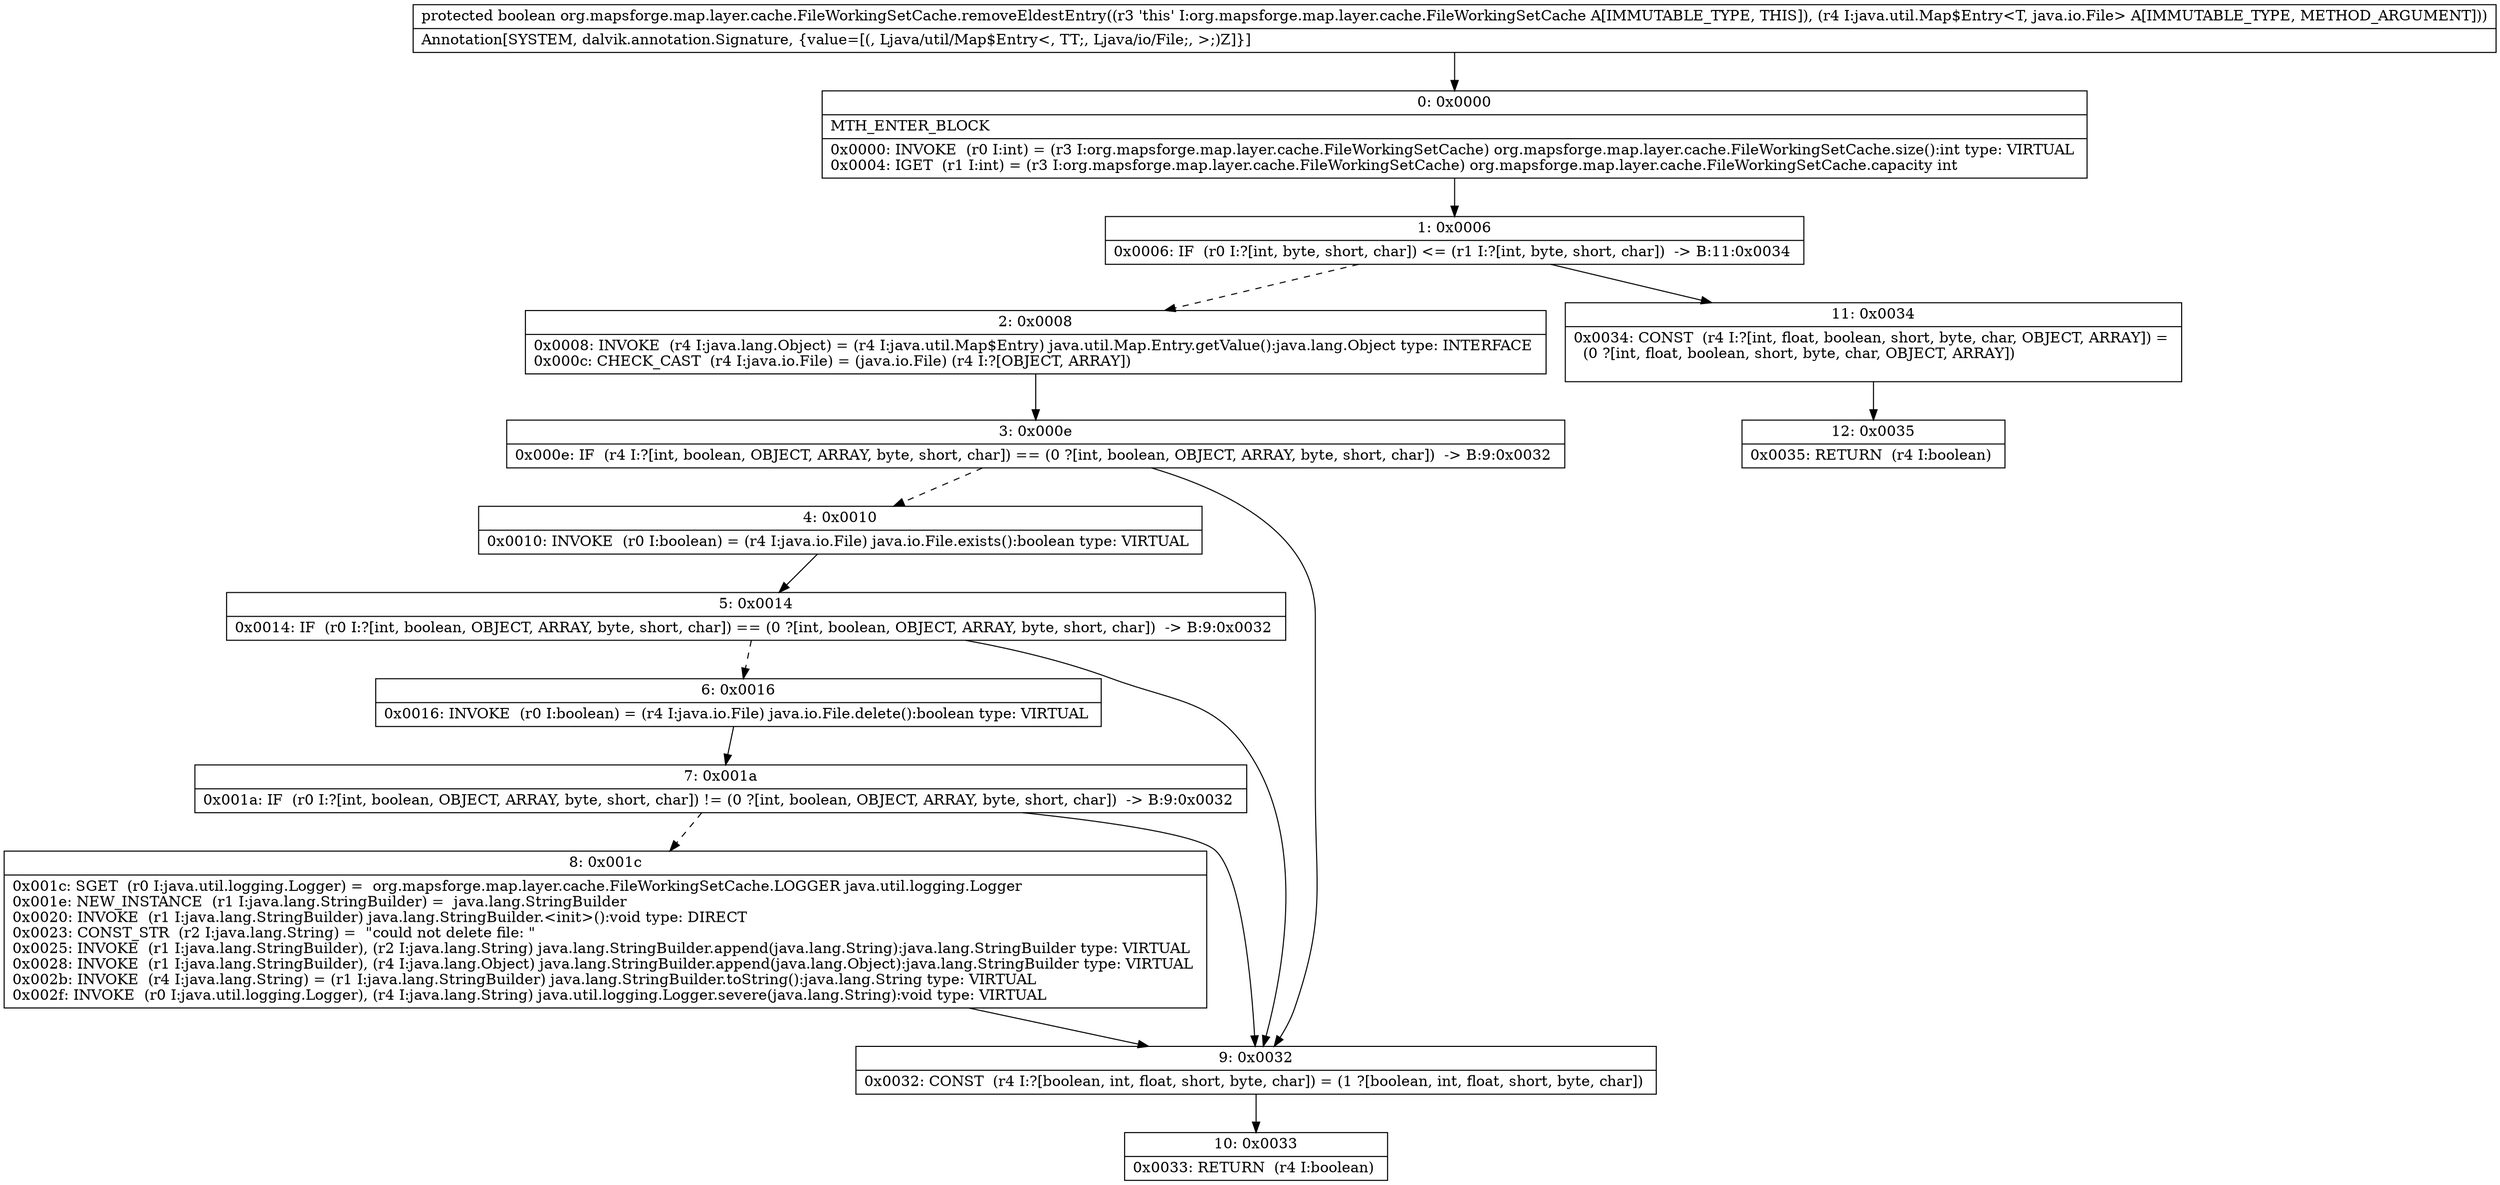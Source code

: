 digraph "CFG fororg.mapsforge.map.layer.cache.FileWorkingSetCache.removeEldestEntry(Ljava\/util\/Map$Entry;)Z" {
Node_0 [shape=record,label="{0\:\ 0x0000|MTH_ENTER_BLOCK\l|0x0000: INVOKE  (r0 I:int) = (r3 I:org.mapsforge.map.layer.cache.FileWorkingSetCache) org.mapsforge.map.layer.cache.FileWorkingSetCache.size():int type: VIRTUAL \l0x0004: IGET  (r1 I:int) = (r3 I:org.mapsforge.map.layer.cache.FileWorkingSetCache) org.mapsforge.map.layer.cache.FileWorkingSetCache.capacity int \l}"];
Node_1 [shape=record,label="{1\:\ 0x0006|0x0006: IF  (r0 I:?[int, byte, short, char]) \<= (r1 I:?[int, byte, short, char])  \-\> B:11:0x0034 \l}"];
Node_2 [shape=record,label="{2\:\ 0x0008|0x0008: INVOKE  (r4 I:java.lang.Object) = (r4 I:java.util.Map$Entry) java.util.Map.Entry.getValue():java.lang.Object type: INTERFACE \l0x000c: CHECK_CAST  (r4 I:java.io.File) = (java.io.File) (r4 I:?[OBJECT, ARRAY]) \l}"];
Node_3 [shape=record,label="{3\:\ 0x000e|0x000e: IF  (r4 I:?[int, boolean, OBJECT, ARRAY, byte, short, char]) == (0 ?[int, boolean, OBJECT, ARRAY, byte, short, char])  \-\> B:9:0x0032 \l}"];
Node_4 [shape=record,label="{4\:\ 0x0010|0x0010: INVOKE  (r0 I:boolean) = (r4 I:java.io.File) java.io.File.exists():boolean type: VIRTUAL \l}"];
Node_5 [shape=record,label="{5\:\ 0x0014|0x0014: IF  (r0 I:?[int, boolean, OBJECT, ARRAY, byte, short, char]) == (0 ?[int, boolean, OBJECT, ARRAY, byte, short, char])  \-\> B:9:0x0032 \l}"];
Node_6 [shape=record,label="{6\:\ 0x0016|0x0016: INVOKE  (r0 I:boolean) = (r4 I:java.io.File) java.io.File.delete():boolean type: VIRTUAL \l}"];
Node_7 [shape=record,label="{7\:\ 0x001a|0x001a: IF  (r0 I:?[int, boolean, OBJECT, ARRAY, byte, short, char]) != (0 ?[int, boolean, OBJECT, ARRAY, byte, short, char])  \-\> B:9:0x0032 \l}"];
Node_8 [shape=record,label="{8\:\ 0x001c|0x001c: SGET  (r0 I:java.util.logging.Logger) =  org.mapsforge.map.layer.cache.FileWorkingSetCache.LOGGER java.util.logging.Logger \l0x001e: NEW_INSTANCE  (r1 I:java.lang.StringBuilder) =  java.lang.StringBuilder \l0x0020: INVOKE  (r1 I:java.lang.StringBuilder) java.lang.StringBuilder.\<init\>():void type: DIRECT \l0x0023: CONST_STR  (r2 I:java.lang.String) =  \"could not delete file: \" \l0x0025: INVOKE  (r1 I:java.lang.StringBuilder), (r2 I:java.lang.String) java.lang.StringBuilder.append(java.lang.String):java.lang.StringBuilder type: VIRTUAL \l0x0028: INVOKE  (r1 I:java.lang.StringBuilder), (r4 I:java.lang.Object) java.lang.StringBuilder.append(java.lang.Object):java.lang.StringBuilder type: VIRTUAL \l0x002b: INVOKE  (r4 I:java.lang.String) = (r1 I:java.lang.StringBuilder) java.lang.StringBuilder.toString():java.lang.String type: VIRTUAL \l0x002f: INVOKE  (r0 I:java.util.logging.Logger), (r4 I:java.lang.String) java.util.logging.Logger.severe(java.lang.String):void type: VIRTUAL \l}"];
Node_9 [shape=record,label="{9\:\ 0x0032|0x0032: CONST  (r4 I:?[boolean, int, float, short, byte, char]) = (1 ?[boolean, int, float, short, byte, char]) \l}"];
Node_10 [shape=record,label="{10\:\ 0x0033|0x0033: RETURN  (r4 I:boolean) \l}"];
Node_11 [shape=record,label="{11\:\ 0x0034|0x0034: CONST  (r4 I:?[int, float, boolean, short, byte, char, OBJECT, ARRAY]) = \l  (0 ?[int, float, boolean, short, byte, char, OBJECT, ARRAY])\l \l}"];
Node_12 [shape=record,label="{12\:\ 0x0035|0x0035: RETURN  (r4 I:boolean) \l}"];
MethodNode[shape=record,label="{protected boolean org.mapsforge.map.layer.cache.FileWorkingSetCache.removeEldestEntry((r3 'this' I:org.mapsforge.map.layer.cache.FileWorkingSetCache A[IMMUTABLE_TYPE, THIS]), (r4 I:java.util.Map$Entry\<T, java.io.File\> A[IMMUTABLE_TYPE, METHOD_ARGUMENT]))  | Annotation[SYSTEM, dalvik.annotation.Signature, \{value=[(, Ljava\/util\/Map$Entry\<, TT;, Ljava\/io\/File;, \>;)Z]\}]\l}"];
MethodNode -> Node_0;
Node_0 -> Node_1;
Node_1 -> Node_2[style=dashed];
Node_1 -> Node_11;
Node_2 -> Node_3;
Node_3 -> Node_4[style=dashed];
Node_3 -> Node_9;
Node_4 -> Node_5;
Node_5 -> Node_6[style=dashed];
Node_5 -> Node_9;
Node_6 -> Node_7;
Node_7 -> Node_8[style=dashed];
Node_7 -> Node_9;
Node_8 -> Node_9;
Node_9 -> Node_10;
Node_11 -> Node_12;
}

